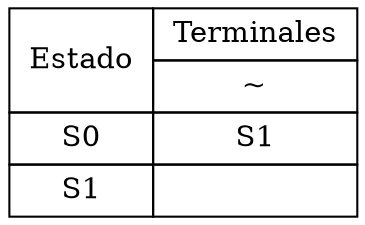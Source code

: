 digraph{
tablaSiguientes[shape=none; margin=0, label = <
<TABLE BORDER = "0" CELLBORDER = "1" CELLSPACING = "0" CELLPADDING = "4"><TR>
<TD ROWSPAN = "2"> Estado </TD>
<TD COLSPAN = "1"> Terminales </TD>
</TR>
<TR>
<TD> ~ </TD>
</TR>
<TR>
<TD> S0 </TD>
<TD> S1 </TD>
</TR>
<TR>
<TD> S1 </TD>
<TD>  </TD>
</TR>
</TABLE>
>];
}